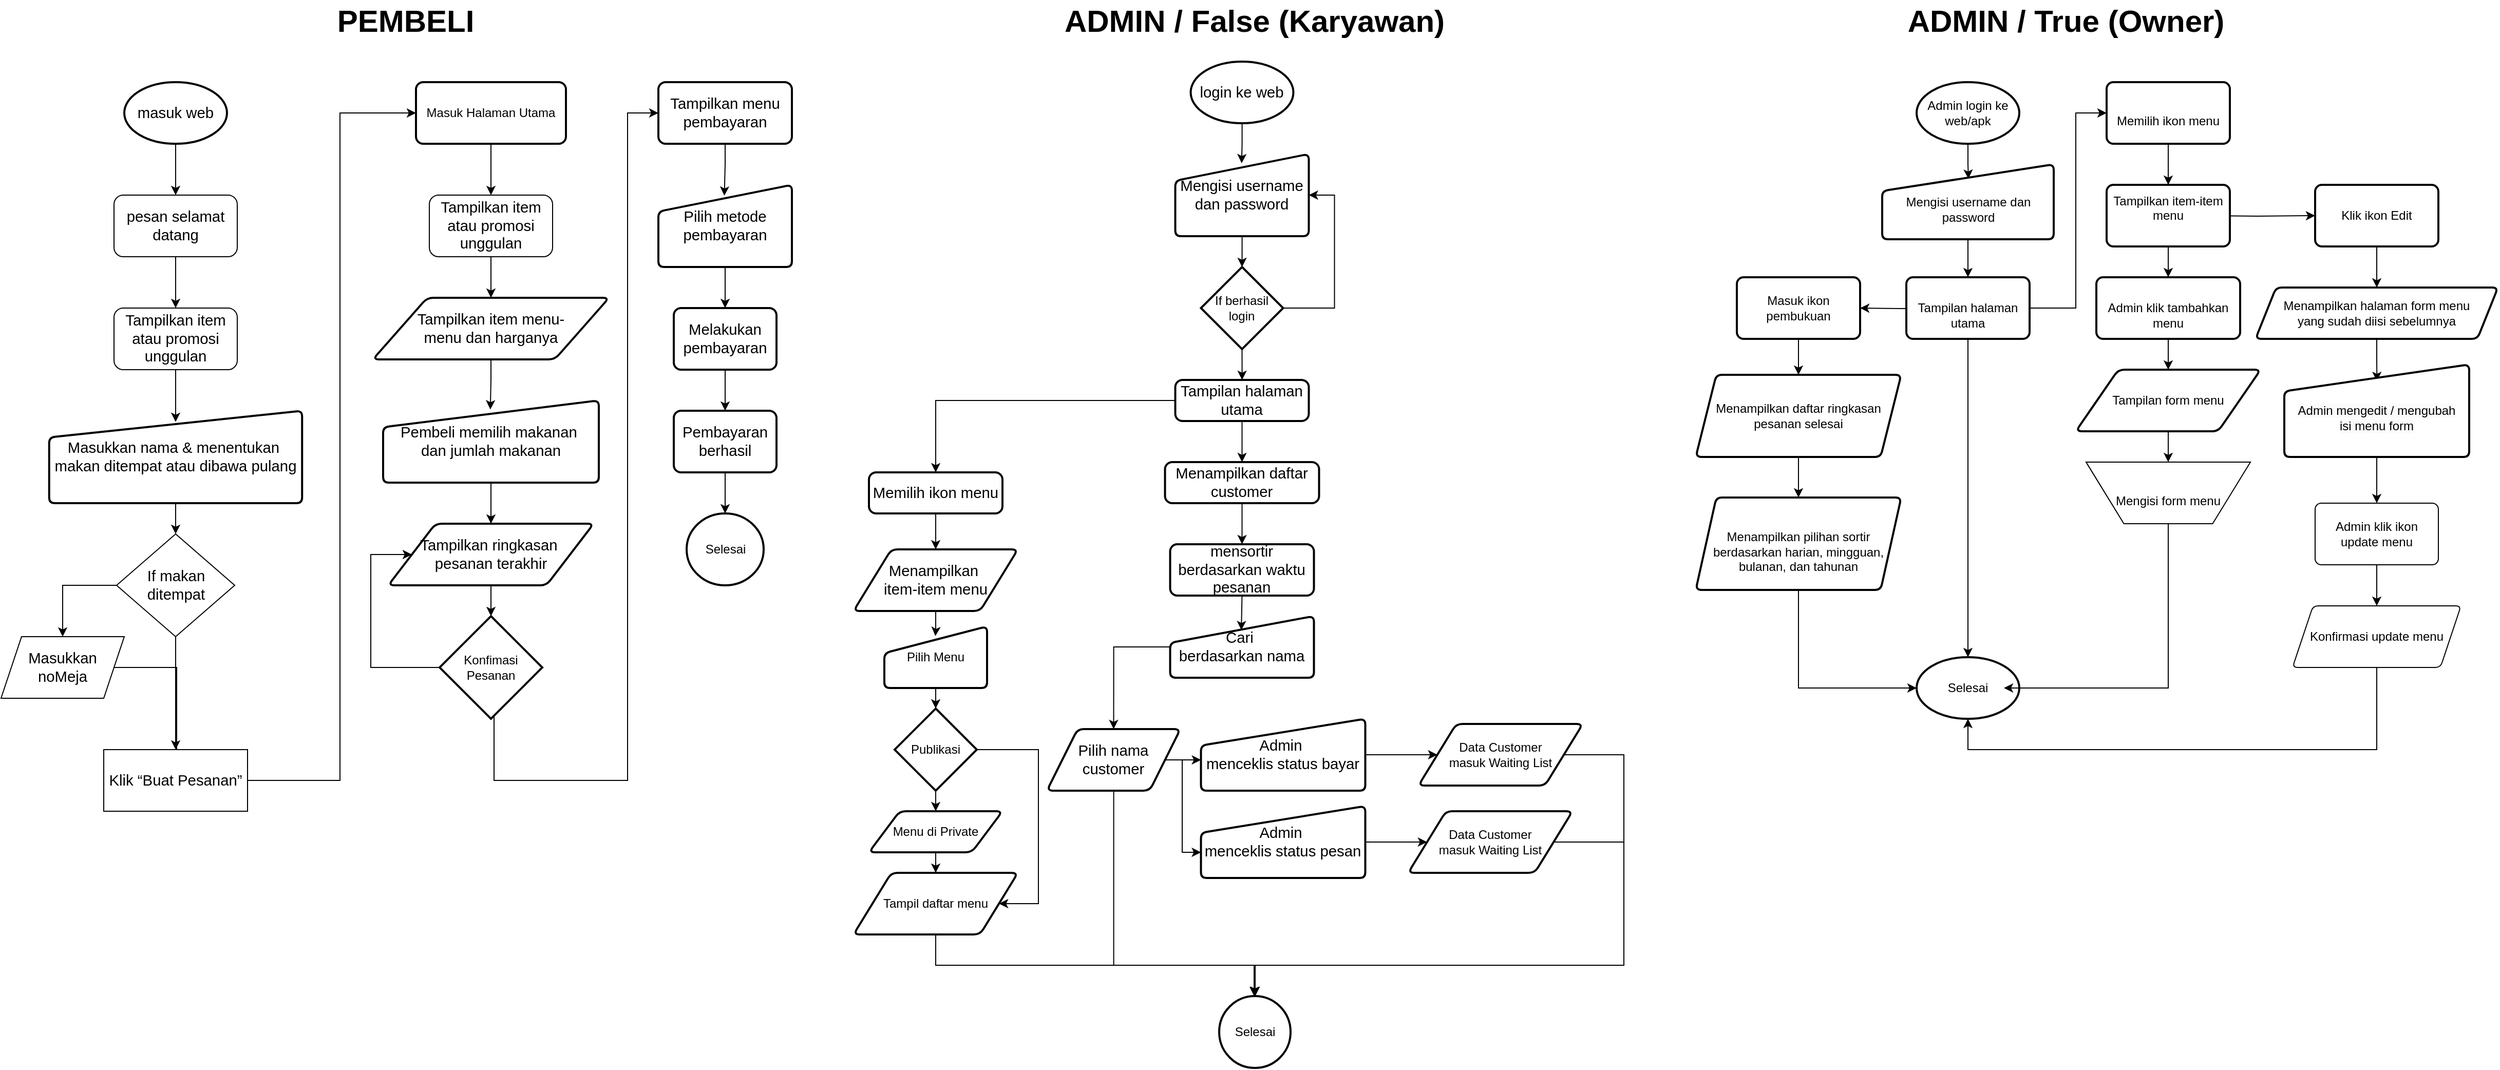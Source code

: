 <mxfile version="22.1.5" type="device">
  <diagram name="Halaman-1" id="DqpaAFHzgwDqMasoshuX">
    <mxGraphModel dx="2647" dy="1643" grid="1" gridSize="10" guides="1" tooltips="1" connect="1" arrows="1" fold="1" page="1" pageScale="1" pageWidth="827" pageHeight="1169" math="0" shadow="0">
      <root>
        <mxCell id="0" />
        <mxCell id="1" parent="0" />
        <mxCell id="L7xQ6cJun4SARCbxEslF-5" style="edgeStyle=orthogonalEdgeStyle;rounded=0;orthogonalLoop=1;jettySize=auto;html=1;" edge="1" parent="1" source="L7xQ6cJun4SARCbxEslF-1" target="L7xQ6cJun4SARCbxEslF-3">
          <mxGeometry relative="1" as="geometry" />
        </mxCell>
        <mxCell id="L7xQ6cJun4SARCbxEslF-1" value="&lt;span id=&quot;docs-internal-guid-fd0bde93-7fff-bd7e-c00b-248746a1156b&quot;&gt;&lt;span style=&quot;font-size: 11pt; font-family: Arial, sans-serif; background-color: transparent; font-variant-numeric: normal; font-variant-east-asian: normal; font-variant-alternates: normal; font-variant-position: normal; vertical-align: baseline; white-space-collapse: preserve;&quot;&gt;masuk web&lt;/span&gt;&lt;/span&gt;" style="strokeWidth=2;html=1;shape=mxgraph.flowchart.start_1;whiteSpace=wrap;" vertex="1" parent="1">
          <mxGeometry x="140" y="130" width="100" height="60" as="geometry" />
        </mxCell>
        <mxCell id="L7xQ6cJun4SARCbxEslF-2" value="&lt;b&gt;&lt;font style=&quot;font-size: 30px;&quot;&gt;PEMBELI&lt;/font&gt;&lt;/b&gt;" style="text;html=1;strokeColor=none;fillColor=none;align=center;verticalAlign=middle;whiteSpace=wrap;rounded=0;" vertex="1" parent="1">
          <mxGeometry x="344" y="50" width="140" height="40" as="geometry" />
        </mxCell>
        <mxCell id="L7xQ6cJun4SARCbxEslF-6" style="edgeStyle=orthogonalEdgeStyle;rounded=0;orthogonalLoop=1;jettySize=auto;html=1;" edge="1" parent="1" source="L7xQ6cJun4SARCbxEslF-3" target="L7xQ6cJun4SARCbxEslF-4">
          <mxGeometry relative="1" as="geometry" />
        </mxCell>
        <mxCell id="L7xQ6cJun4SARCbxEslF-3" value="&lt;span id=&quot;docs-internal-guid-2552f60d-7fff-feec-e74c-0be7a882724b&quot;&gt;&lt;span style=&quot;font-size: 11pt; font-family: Arial, sans-serif; background-color: transparent; font-variant-numeric: normal; font-variant-east-asian: normal; font-variant-alternates: normal; font-variant-position: normal; vertical-align: baseline; white-space-collapse: preserve;&quot;&gt;pesan selamat datang&lt;/span&gt;&lt;/span&gt;" style="rounded=1;whiteSpace=wrap;html=1;" vertex="1" parent="1">
          <mxGeometry x="130" y="240" width="120" height="60" as="geometry" />
        </mxCell>
        <mxCell id="L7xQ6cJun4SARCbxEslF-22" style="edgeStyle=orthogonalEdgeStyle;rounded=0;orthogonalLoop=1;jettySize=auto;html=1;entryX=0.5;entryY=0.121;entryDx=0;entryDy=0;entryPerimeter=0;" edge="1" parent="1" source="L7xQ6cJun4SARCbxEslF-4" target="L7xQ6cJun4SARCbxEslF-21">
          <mxGeometry relative="1" as="geometry" />
        </mxCell>
        <mxCell id="L7xQ6cJun4SARCbxEslF-4" value="&lt;span id=&quot;docs-internal-guid-e89d09fa-7fff-6f6c-1c83-9cd56b035bd3&quot;&gt;&lt;span style=&quot;font-size: 11pt; font-family: Arial, sans-serif; background-color: transparent; font-variant-numeric: normal; font-variant-east-asian: normal; font-variant-alternates: normal; font-variant-position: normal; vertical-align: baseline; white-space-collapse: preserve;&quot;&gt;Tampilkan item atau promosi unggulan&lt;/span&gt;&lt;/span&gt;" style="rounded=1;whiteSpace=wrap;html=1;" vertex="1" parent="1">
          <mxGeometry x="130" y="350" width="120" height="60" as="geometry" />
        </mxCell>
        <mxCell id="L7xQ6cJun4SARCbxEslF-14" style="edgeStyle=orthogonalEdgeStyle;rounded=0;orthogonalLoop=1;jettySize=auto;html=1;" edge="1" parent="1" source="L7xQ6cJun4SARCbxEslF-9" target="L7xQ6cJun4SARCbxEslF-12">
          <mxGeometry relative="1" as="geometry">
            <Array as="points">
              <mxPoint x="80" y="620" />
            </Array>
          </mxGeometry>
        </mxCell>
        <mxCell id="L7xQ6cJun4SARCbxEslF-18" style="edgeStyle=orthogonalEdgeStyle;rounded=0;orthogonalLoop=1;jettySize=auto;html=1;entryX=0.5;entryY=0;entryDx=0;entryDy=0;" edge="1" parent="1" source="L7xQ6cJun4SARCbxEslF-9" target="L7xQ6cJun4SARCbxEslF-15">
          <mxGeometry relative="1" as="geometry" />
        </mxCell>
        <mxCell id="L7xQ6cJun4SARCbxEslF-9" value="&lt;span id=&quot;docs-internal-guid-d318dbd3-7fff-9e5e-c7e8-95bd07626a2c&quot;&gt;&lt;span style=&quot;font-size: 11pt; font-family: Arial, sans-serif; background-color: transparent; font-variant-numeric: normal; font-variant-east-asian: normal; font-variant-alternates: normal; font-variant-position: normal; vertical-align: baseline; white-space-collapse: preserve;&quot;&gt;If makan ditempat&lt;/span&gt;&lt;/span&gt;" style="rhombus;whiteSpace=wrap;html=1;" vertex="1" parent="1">
          <mxGeometry x="132.5" y="570" width="115" height="100" as="geometry" />
        </mxCell>
        <mxCell id="L7xQ6cJun4SARCbxEslF-17" style="edgeStyle=orthogonalEdgeStyle;rounded=0;orthogonalLoop=1;jettySize=auto;html=1;" edge="1" parent="1" source="L7xQ6cJun4SARCbxEslF-12">
          <mxGeometry relative="1" as="geometry">
            <mxPoint x="190" y="790" as="targetPoint" />
            <Array as="points">
              <mxPoint x="191" y="700" />
              <mxPoint x="191" y="790" />
            </Array>
          </mxGeometry>
        </mxCell>
        <mxCell id="L7xQ6cJun4SARCbxEslF-12" value="&lt;span style=&quot;font-family: Arial, sans-serif; font-size: 14.667px; white-space-collapse: preserve;&quot;&gt;Masukkan noMeja&lt;/span&gt;" style="shape=parallelogram;perimeter=parallelogramPerimeter;whiteSpace=wrap;html=1;fixedSize=1;" vertex="1" parent="1">
          <mxGeometry x="20" y="670" width="120" height="60" as="geometry" />
        </mxCell>
        <mxCell id="L7xQ6cJun4SARCbxEslF-26" style="edgeStyle=orthogonalEdgeStyle;rounded=0;orthogonalLoop=1;jettySize=auto;html=1;entryX=0;entryY=0.5;entryDx=0;entryDy=0;" edge="1" parent="1" target="L7xQ6cJun4SARCbxEslF-25">
          <mxGeometry relative="1" as="geometry">
            <mxPoint x="230" y="810.0" as="sourcePoint" />
            <Array as="points">
              <mxPoint x="350" y="810" />
              <mxPoint x="350" y="160" />
            </Array>
          </mxGeometry>
        </mxCell>
        <mxCell id="L7xQ6cJun4SARCbxEslF-15" value="&lt;span id=&quot;docs-internal-guid-b3a86da7-7fff-6f84-ff0d-6254dc525a80&quot;&gt;&lt;span style=&quot;font-size: 11pt; font-family: Arial, sans-serif; background-color: transparent; font-variant-numeric: normal; font-variant-east-asian: normal; font-variant-alternates: normal; font-variant-position: normal; vertical-align: baseline; white-space-collapse: preserve;&quot;&gt;Klik “Buat Pesanan”&lt;/span&gt;&lt;/span&gt;" style="rounded=0;whiteSpace=wrap;html=1;" vertex="1" parent="1">
          <mxGeometry x="120" y="780" width="140" height="60" as="geometry" />
        </mxCell>
        <mxCell id="L7xQ6cJun4SARCbxEslF-23" style="edgeStyle=orthogonalEdgeStyle;rounded=0;orthogonalLoop=1;jettySize=auto;html=1;exitX=0.5;exitY=1;exitDx=0;exitDy=0;" edge="1" parent="1" source="L7xQ6cJun4SARCbxEslF-21" target="L7xQ6cJun4SARCbxEslF-9">
          <mxGeometry relative="1" as="geometry" />
        </mxCell>
        <mxCell id="L7xQ6cJun4SARCbxEslF-21" value="&lt;span style=&quot;border-color: var(--border-color);&quot; id=&quot;docs-internal-guid-b92371a4-7fff-b10c-172c-fe71f756e571&quot;&gt;&lt;span style=&quot;border-color: var(--border-color); font-size: 11pt; font-family: Arial, sans-serif; background-color: transparent; font-variant-numeric: normal; font-variant-east-asian: normal; font-variant-alternates: normal; font-variant-position: normal; vertical-align: baseline; white-space-collapse: preserve;&quot;&gt;Masukkan nama &amp;amp; &lt;/span&gt;&lt;/span&gt;&lt;span style=&quot;border-color: var(--border-color); white-space-collapse: preserve; font-family: Arial, sans-serif; font-size: 14.667px;&quot;&gt;menentukan &lt;br/&gt;makan ditempat atau dibawa pulang&lt;/span&gt;" style="html=1;strokeWidth=2;shape=manualInput;whiteSpace=wrap;rounded=1;size=26;arcSize=11;" vertex="1" parent="1">
          <mxGeometry x="66.87" y="450" width="246.25" height="90" as="geometry" />
        </mxCell>
        <mxCell id="L7xQ6cJun4SARCbxEslF-28" style="edgeStyle=orthogonalEdgeStyle;rounded=0;orthogonalLoop=1;jettySize=auto;html=1;entryX=0.5;entryY=0;entryDx=0;entryDy=0;" edge="1" parent="1" source="L7xQ6cJun4SARCbxEslF-25" target="L7xQ6cJun4SARCbxEslF-27">
          <mxGeometry relative="1" as="geometry" />
        </mxCell>
        <mxCell id="L7xQ6cJun4SARCbxEslF-25" value="Masuk Halaman Utama" style="rounded=1;whiteSpace=wrap;html=1;absoluteArcSize=1;arcSize=14;strokeWidth=2;" vertex="1" parent="1">
          <mxGeometry x="424" y="130" width="146" height="60" as="geometry" />
        </mxCell>
        <mxCell id="L7xQ6cJun4SARCbxEslF-30" style="edgeStyle=orthogonalEdgeStyle;rounded=0;orthogonalLoop=1;jettySize=auto;html=1;" edge="1" parent="1" source="L7xQ6cJun4SARCbxEslF-27" target="L7xQ6cJun4SARCbxEslF-29">
          <mxGeometry relative="1" as="geometry" />
        </mxCell>
        <mxCell id="L7xQ6cJun4SARCbxEslF-27" value="&lt;span id=&quot;docs-internal-guid-e89d09fa-7fff-6f6c-1c83-9cd56b035bd3&quot;&gt;&lt;span style=&quot;font-size: 11pt; font-family: Arial, sans-serif; background-color: transparent; font-variant-numeric: normal; font-variant-east-asian: normal; font-variant-alternates: normal; font-variant-position: normal; vertical-align: baseline; white-space-collapse: preserve;&quot;&gt;Tampilkan item atau promosi unggulan&lt;/span&gt;&lt;/span&gt;" style="rounded=1;whiteSpace=wrap;html=1;" vertex="1" parent="1">
          <mxGeometry x="437" y="240" width="120" height="60" as="geometry" />
        </mxCell>
        <mxCell id="L7xQ6cJun4SARCbxEslF-32" style="edgeStyle=orthogonalEdgeStyle;rounded=0;orthogonalLoop=1;jettySize=auto;html=1;entryX=0.497;entryY=0.109;entryDx=0;entryDy=0;entryPerimeter=0;" edge="1" parent="1" source="L7xQ6cJun4SARCbxEslF-29" target="L7xQ6cJun4SARCbxEslF-31">
          <mxGeometry relative="1" as="geometry" />
        </mxCell>
        <mxCell id="L7xQ6cJun4SARCbxEslF-29" value="&lt;span id=&quot;docs-internal-guid-f8882639-7fff-b376-6508-1540f506315f&quot;&gt;&lt;span style=&quot;font-size: 11pt; font-family: Arial, sans-serif; background-color: transparent; font-variant-numeric: normal; font-variant-east-asian: normal; font-variant-alternates: normal; font-variant-position: normal; vertical-align: baseline; white-space-collapse: preserve;&quot;&gt;Tampilkan item menu-&lt;br/&gt;menu dan harganya&lt;/span&gt;&lt;/span&gt;" style="shape=parallelogram;html=1;strokeWidth=2;perimeter=parallelogramPerimeter;whiteSpace=wrap;rounded=1;arcSize=12;size=0.23;" vertex="1" parent="1">
          <mxGeometry x="382" y="340" width="230" height="60" as="geometry" />
        </mxCell>
        <mxCell id="L7xQ6cJun4SARCbxEslF-34" style="edgeStyle=orthogonalEdgeStyle;rounded=0;orthogonalLoop=1;jettySize=auto;html=1;entryX=0.5;entryY=0;entryDx=0;entryDy=0;" edge="1" parent="1" source="L7xQ6cJun4SARCbxEslF-31" target="L7xQ6cJun4SARCbxEslF-33">
          <mxGeometry relative="1" as="geometry" />
        </mxCell>
        <mxCell id="L7xQ6cJun4SARCbxEslF-31" value="&lt;span id=&quot;docs-internal-guid-f0474fdc-7fff-02ca-a5f1-ac2e6e587ab1&quot;&gt;&lt;span style=&quot;font-size: 11pt; font-family: Arial, sans-serif; background-color: transparent; font-variant-numeric: normal; font-variant-east-asian: normal; font-variant-alternates: normal; font-variant-position: normal; vertical-align: baseline; white-space-collapse: preserve;&quot;&gt;Pembeli memilih makanan &lt;br/&gt;dan jumlah makanan&lt;/span&gt;&lt;/span&gt;" style="html=1;strokeWidth=2;shape=manualInput;whiteSpace=wrap;rounded=1;size=26;arcSize=11;" vertex="1" parent="1">
          <mxGeometry x="392" y="440" width="210" height="80" as="geometry" />
        </mxCell>
        <mxCell id="L7xQ6cJun4SARCbxEslF-33" value="&lt;span id=&quot;docs-internal-guid-8a1de93e-7fff-22fb-9cc7-be79c5dbcf62&quot;&gt;&lt;span style=&quot;font-size: 11pt; font-family: Arial, sans-serif; background-color: transparent; font-variant-numeric: normal; font-variant-east-asian: normal; font-variant-alternates: normal; font-variant-position: normal; vertical-align: baseline; white-space-collapse: preserve;&quot;&gt;Tampilkan ringkasan &lt;br/&gt;pesanan terakhir&lt;/span&gt;&lt;/span&gt;" style="shape=parallelogram;html=1;strokeWidth=2;perimeter=parallelogramPerimeter;whiteSpace=wrap;rounded=1;arcSize=12;size=0.23;" vertex="1" parent="1">
          <mxGeometry x="397" y="560" width="200" height="60" as="geometry" />
        </mxCell>
        <mxCell id="L7xQ6cJun4SARCbxEslF-36" style="edgeStyle=orthogonalEdgeStyle;rounded=0;orthogonalLoop=1;jettySize=auto;html=1;exitX=0;exitY=0.5;exitDx=0;exitDy=0;exitPerimeter=0;" edge="1" parent="1" target="L7xQ6cJun4SARCbxEslF-33">
          <mxGeometry relative="1" as="geometry">
            <mxPoint x="447.0" y="700" as="sourcePoint" />
            <Array as="points">
              <mxPoint x="380" y="700" />
              <mxPoint x="380" y="590" />
            </Array>
          </mxGeometry>
        </mxCell>
        <mxCell id="L7xQ6cJun4SARCbxEslF-39" style="edgeStyle=orthogonalEdgeStyle;rounded=0;orthogonalLoop=1;jettySize=auto;html=1;entryX=0;entryY=0.5;entryDx=0;entryDy=0;" edge="1" parent="1" target="L7xQ6cJun4SARCbxEslF-38">
          <mxGeometry relative="1" as="geometry">
            <mxPoint x="530.0" y="700" as="sourcePoint" />
            <mxPoint x="643.0" y="160" as="targetPoint" />
            <Array as="points">
              <mxPoint x="500" y="700" />
              <mxPoint x="500" y="810" />
              <mxPoint x="630" y="810" />
              <mxPoint x="630" y="160" />
            </Array>
          </mxGeometry>
        </mxCell>
        <mxCell id="L7xQ6cJun4SARCbxEslF-35" value="Konfimasi Pesanan" style="strokeWidth=2;html=1;shape=mxgraph.flowchart.decision;whiteSpace=wrap;" vertex="1" parent="1">
          <mxGeometry x="447" y="650" width="100" height="100" as="geometry" />
        </mxCell>
        <mxCell id="L7xQ6cJun4SARCbxEslF-37" style="edgeStyle=orthogonalEdgeStyle;rounded=0;orthogonalLoop=1;jettySize=auto;html=1;entryX=0.5;entryY=0;entryDx=0;entryDy=0;entryPerimeter=0;" edge="1" parent="1" source="L7xQ6cJun4SARCbxEslF-33">
          <mxGeometry relative="1" as="geometry">
            <mxPoint x="497.0" y="650" as="targetPoint" />
          </mxGeometry>
        </mxCell>
        <mxCell id="L7xQ6cJun4SARCbxEslF-44" style="edgeStyle=orthogonalEdgeStyle;rounded=0;orthogonalLoop=1;jettySize=auto;html=1;entryX=0.494;entryY=0.132;entryDx=0;entryDy=0;entryPerimeter=0;" edge="1" parent="1" source="L7xQ6cJun4SARCbxEslF-38" target="L7xQ6cJun4SARCbxEslF-40">
          <mxGeometry relative="1" as="geometry" />
        </mxCell>
        <mxCell id="L7xQ6cJun4SARCbxEslF-38" value="&lt;span id=&quot;docs-internal-guid-5dbc87fd-7fff-cf52-2222-6c7166fe94c3&quot;&gt;&lt;span style=&quot;font-size: 11pt; font-family: Arial, sans-serif; background-color: transparent; font-variant-numeric: normal; font-variant-east-asian: normal; font-variant-alternates: normal; font-variant-position: normal; vertical-align: baseline; white-space-collapse: preserve;&quot;&gt;Tampilkan menu pembayaran&lt;/span&gt;&lt;/span&gt;" style="rounded=1;whiteSpace=wrap;html=1;absoluteArcSize=1;arcSize=14;strokeWidth=2;" vertex="1" parent="1">
          <mxGeometry x="660" y="130" width="130" height="60" as="geometry" />
        </mxCell>
        <mxCell id="L7xQ6cJun4SARCbxEslF-46" style="edgeStyle=orthogonalEdgeStyle;rounded=0;orthogonalLoop=1;jettySize=auto;html=1;entryX=0.5;entryY=0;entryDx=0;entryDy=0;" edge="1" parent="1" source="L7xQ6cJun4SARCbxEslF-40" target="L7xQ6cJun4SARCbxEslF-45">
          <mxGeometry relative="1" as="geometry" />
        </mxCell>
        <mxCell id="L7xQ6cJun4SARCbxEslF-40" value="&lt;span id=&quot;docs-internal-guid-5e8dfc69-7fff-3313-7f3a-4247c7362e14&quot;&gt;&lt;span style=&quot;font-size: 11pt; font-family: Arial, sans-serif; background-color: transparent; font-variant-numeric: normal; font-variant-east-asian: normal; font-variant-alternates: normal; font-variant-position: normal; vertical-align: baseline; white-space-collapse: preserve;&quot;&gt;Pilih metode pembayaran&lt;/span&gt;&lt;/span&gt;" style="html=1;strokeWidth=2;shape=manualInput;whiteSpace=wrap;rounded=1;size=26;arcSize=11;" vertex="1" parent="1">
          <mxGeometry x="660" y="230" width="130" height="80" as="geometry" />
        </mxCell>
        <mxCell id="L7xQ6cJun4SARCbxEslF-48" style="edgeStyle=orthogonalEdgeStyle;rounded=0;orthogonalLoop=1;jettySize=auto;html=1;entryX=0.5;entryY=0;entryDx=0;entryDy=0;" edge="1" parent="1" source="L7xQ6cJun4SARCbxEslF-45" target="L7xQ6cJun4SARCbxEslF-47">
          <mxGeometry relative="1" as="geometry" />
        </mxCell>
        <mxCell id="L7xQ6cJun4SARCbxEslF-45" value="&lt;span id=&quot;docs-internal-guid-c5600ee0-7fff-ed0c-9ded-1241dd7b07e4&quot;&gt;&lt;span style=&quot;font-size: 11pt; font-family: Arial, sans-serif; background-color: transparent; font-variant-numeric: normal; font-variant-east-asian: normal; font-variant-alternates: normal; font-variant-position: normal; vertical-align: baseline; white-space-collapse: preserve;&quot;&gt;Melakukan pembayaran&lt;/span&gt;&lt;/span&gt;" style="rounded=1;whiteSpace=wrap;html=1;absoluteArcSize=1;arcSize=14;strokeWidth=2;" vertex="1" parent="1">
          <mxGeometry x="675" y="350" width="100" height="60" as="geometry" />
        </mxCell>
        <mxCell id="L7xQ6cJun4SARCbxEslF-47" value="&lt;span id=&quot;docs-internal-guid-1eca611c-7fff-6d4d-430a-99cd8a6fa70b&quot;&gt;&lt;span style=&quot;font-size: 11pt; font-family: Arial, sans-serif; background-color: transparent; font-variant-numeric: normal; font-variant-east-asian: normal; font-variant-alternates: normal; font-variant-position: normal; vertical-align: baseline; white-space-collapse: preserve;&quot;&gt;Pembayaran berhasil&lt;/span&gt;&lt;/span&gt;" style="rounded=1;whiteSpace=wrap;html=1;absoluteArcSize=1;arcSize=14;strokeWidth=2;" vertex="1" parent="1">
          <mxGeometry x="675" y="450" width="100" height="60" as="geometry" />
        </mxCell>
        <mxCell id="L7xQ6cJun4SARCbxEslF-49" value="Selesai" style="strokeWidth=2;html=1;shape=mxgraph.flowchart.start_2;whiteSpace=wrap;" vertex="1" parent="1">
          <mxGeometry x="687.5" y="550" width="75" height="70" as="geometry" />
        </mxCell>
        <mxCell id="L7xQ6cJun4SARCbxEslF-50" style="edgeStyle=orthogonalEdgeStyle;rounded=0;orthogonalLoop=1;jettySize=auto;html=1;entryX=0.5;entryY=0;entryDx=0;entryDy=0;entryPerimeter=0;" edge="1" parent="1" source="L7xQ6cJun4SARCbxEslF-47" target="L7xQ6cJun4SARCbxEslF-49">
          <mxGeometry relative="1" as="geometry" />
        </mxCell>
        <mxCell id="L7xQ6cJun4SARCbxEslF-51" value="&lt;span id=&quot;docs-internal-guid-f5fb7e0e-7fff-c234-bfba-7c07ae8280fd&quot;&gt;&lt;span style=&quot;font-family: Arial, sans-serif; background-color: transparent; font-weight: 700; font-variant-numeric: normal; font-variant-east-asian: normal; font-variant-alternates: normal; font-variant-position: normal; vertical-align: baseline; white-space-collapse: preserve;&quot;&gt;&lt;font style=&quot;font-size: 30px;&quot;&gt;ADMIN / False (Karyawan)&lt;/font&gt;&lt;/span&gt;&lt;/span&gt;" style="text;html=1;strokeColor=none;fillColor=none;align=center;verticalAlign=middle;whiteSpace=wrap;rounded=0;" vertex="1" parent="1">
          <mxGeometry x="1051" y="50" width="379" height="40" as="geometry" />
        </mxCell>
        <mxCell id="L7xQ6cJun4SARCbxEslF-55" style="edgeStyle=orthogonalEdgeStyle;rounded=0;orthogonalLoop=1;jettySize=auto;html=1;entryX=0.497;entryY=0.112;entryDx=0;entryDy=0;entryPerimeter=0;" edge="1" parent="1" source="L7xQ6cJun4SARCbxEslF-52" target="L7xQ6cJun4SARCbxEslF-53">
          <mxGeometry relative="1" as="geometry" />
        </mxCell>
        <mxCell id="L7xQ6cJun4SARCbxEslF-52" value="&lt;span id=&quot;docs-internal-guid-2d7bb631-7fff-a223-0e39-cc595ae50e64&quot;&gt;&lt;span style=&quot;font-size: 11pt; font-family: Arial, sans-serif; background-color: transparent; font-variant-numeric: normal; font-variant-east-asian: normal; font-variant-alternates: normal; font-variant-position: normal; vertical-align: baseline; white-space-collapse: preserve;&quot;&gt;login ke web&lt;/span&gt;&lt;/span&gt;" style="strokeWidth=2;html=1;shape=mxgraph.flowchart.start_1;whiteSpace=wrap;" vertex="1" parent="1">
          <mxGeometry x="1178.25" y="110" width="100" height="60" as="geometry" />
        </mxCell>
        <mxCell id="L7xQ6cJun4SARCbxEslF-53" value="&lt;span id=&quot;docs-internal-guid-01315452-7fff-ecfb-a529-93ce4e84334f&quot;&gt;&lt;span style=&quot;font-size: 11pt; font-family: Arial, sans-serif; background-color: transparent; font-variant-numeric: normal; font-variant-east-asian: normal; font-variant-alternates: normal; font-variant-position: normal; vertical-align: baseline; white-space-collapse: preserve;&quot;&gt;Mengisi username dan password&lt;/span&gt;&lt;/span&gt;" style="html=1;strokeWidth=2;shape=manualInput;whiteSpace=wrap;rounded=1;size=26;arcSize=11;" vertex="1" parent="1">
          <mxGeometry x="1163.25" y="200" width="130" height="80" as="geometry" />
        </mxCell>
        <mxCell id="L7xQ6cJun4SARCbxEslF-58" style="edgeStyle=orthogonalEdgeStyle;rounded=0;orthogonalLoop=1;jettySize=auto;html=1;exitX=1;exitY=0.5;exitDx=0;exitDy=0;exitPerimeter=0;entryX=1;entryY=0.5;entryDx=0;entryDy=0;" edge="1" parent="1" source="L7xQ6cJun4SARCbxEslF-56" target="L7xQ6cJun4SARCbxEslF-53">
          <mxGeometry relative="1" as="geometry">
            <Array as="points">
              <mxPoint x="1318.25" y="350" />
              <mxPoint x="1318.25" y="240" />
            </Array>
          </mxGeometry>
        </mxCell>
        <mxCell id="L7xQ6cJun4SARCbxEslF-60" style="edgeStyle=orthogonalEdgeStyle;rounded=0;orthogonalLoop=1;jettySize=auto;html=1;entryX=0.5;entryY=0;entryDx=0;entryDy=0;exitX=0.5;exitY=1;exitDx=0;exitDy=0;exitPerimeter=0;" edge="1" parent="1" source="L7xQ6cJun4SARCbxEslF-56" target="L7xQ6cJun4SARCbxEslF-59">
          <mxGeometry relative="1" as="geometry">
            <Array as="points">
              <mxPoint x="1228" y="420" />
            </Array>
          </mxGeometry>
        </mxCell>
        <mxCell id="L7xQ6cJun4SARCbxEslF-56" value="If berhasil login" style="strokeWidth=2;html=1;shape=mxgraph.flowchart.decision;whiteSpace=wrap;" vertex="1" parent="1">
          <mxGeometry x="1188.25" y="310" width="80" height="80" as="geometry" />
        </mxCell>
        <mxCell id="L7xQ6cJun4SARCbxEslF-57" style="edgeStyle=orthogonalEdgeStyle;rounded=0;orthogonalLoop=1;jettySize=auto;html=1;entryX=0.5;entryY=0;entryDx=0;entryDy=0;entryPerimeter=0;" edge="1" parent="1" source="L7xQ6cJun4SARCbxEslF-53" target="L7xQ6cJun4SARCbxEslF-56">
          <mxGeometry relative="1" as="geometry" />
        </mxCell>
        <mxCell id="L7xQ6cJun4SARCbxEslF-62" style="edgeStyle=orthogonalEdgeStyle;rounded=0;orthogonalLoop=1;jettySize=auto;html=1;" edge="1" parent="1" source="L7xQ6cJun4SARCbxEslF-59" target="L7xQ6cJun4SARCbxEslF-61">
          <mxGeometry relative="1" as="geometry" />
        </mxCell>
        <mxCell id="L7xQ6cJun4SARCbxEslF-111" style="edgeStyle=orthogonalEdgeStyle;rounded=0;orthogonalLoop=1;jettySize=auto;html=1;entryX=0.5;entryY=0;entryDx=0;entryDy=0;" edge="1" parent="1" source="L7xQ6cJun4SARCbxEslF-59" target="L7xQ6cJun4SARCbxEslF-82">
          <mxGeometry relative="1" as="geometry" />
        </mxCell>
        <mxCell id="L7xQ6cJun4SARCbxEslF-59" value="&lt;span id=&quot;docs-internal-guid-68e7bf51-7fff-b6d4-9292-94a20189621b&quot;&gt;&lt;span style=&quot;font-size: 11pt; font-family: Arial, sans-serif; background-color: transparent; font-variant-numeric: normal; font-variant-east-asian: normal; font-variant-alternates: normal; font-variant-position: normal; vertical-align: baseline; white-space-collapse: preserve;&quot;&gt;Tampilan halaman utama&lt;/span&gt;&lt;/span&gt;" style="rounded=1;whiteSpace=wrap;html=1;absoluteArcSize=1;arcSize=14;strokeWidth=2;" vertex="1" parent="1">
          <mxGeometry x="1163.25" y="420" width="130" height="40" as="geometry" />
        </mxCell>
        <mxCell id="L7xQ6cJun4SARCbxEslF-64" style="edgeStyle=orthogonalEdgeStyle;rounded=0;orthogonalLoop=1;jettySize=auto;html=1;entryX=0.5;entryY=0;entryDx=0;entryDy=0;" edge="1" parent="1" source="L7xQ6cJun4SARCbxEslF-61" target="L7xQ6cJun4SARCbxEslF-63">
          <mxGeometry relative="1" as="geometry" />
        </mxCell>
        <mxCell id="L7xQ6cJun4SARCbxEslF-61" value="&lt;span id=&quot;docs-internal-guid-55f7076e-7fff-222f-57bd-265248983d5c&quot;&gt;&lt;span style=&quot;font-size: 11pt; font-family: Arial, sans-serif; background-color: transparent; font-variant-numeric: normal; font-variant-east-asian: normal; font-variant-alternates: normal; font-variant-position: normal; vertical-align: baseline; white-space-collapse: preserve;&quot;&gt;Memilih ikon menu&lt;/span&gt;&lt;/span&gt;" style="rounded=1;whiteSpace=wrap;html=1;absoluteArcSize=1;arcSize=14;strokeWidth=2;" vertex="1" parent="1">
          <mxGeometry x="865" y="510" width="130" height="40" as="geometry" />
        </mxCell>
        <mxCell id="L7xQ6cJun4SARCbxEslF-63" value="&lt;span id=&quot;docs-internal-guid-f3b36a59-7fff-6cd2-c8ee-a0f223f3d943&quot;&gt;&lt;span style=&quot;font-size: 11pt; font-family: Arial, sans-serif; background-color: transparent; font-variant-numeric: normal; font-variant-east-asian: normal; font-variant-alternates: normal; font-variant-position: normal; vertical-align: baseline; white-space-collapse: preserve;&quot;&gt;Menampilkan &lt;br/&gt;item-item menu&lt;/span&gt;&lt;/span&gt;" style="shape=parallelogram;html=1;strokeWidth=2;perimeter=parallelogramPerimeter;whiteSpace=wrap;rounded=1;arcSize=12;size=0.23;" vertex="1" parent="1">
          <mxGeometry x="850" y="585" width="160" height="60" as="geometry" />
        </mxCell>
        <mxCell id="L7xQ6cJun4SARCbxEslF-69" style="edgeStyle=orthogonalEdgeStyle;rounded=0;orthogonalLoop=1;jettySize=auto;html=1;" edge="1" parent="1" source="L7xQ6cJun4SARCbxEslF-65" target="L7xQ6cJun4SARCbxEslF-67">
          <mxGeometry relative="1" as="geometry" />
        </mxCell>
        <mxCell id="L7xQ6cJun4SARCbxEslF-81" style="edgeStyle=orthogonalEdgeStyle;rounded=0;orthogonalLoop=1;jettySize=auto;html=1;entryX=1;entryY=0.5;entryDx=0;entryDy=0;" edge="1" parent="1" source="L7xQ6cJun4SARCbxEslF-65" target="L7xQ6cJun4SARCbxEslF-70">
          <mxGeometry relative="1" as="geometry">
            <Array as="points">
              <mxPoint x="1030" y="780" />
              <mxPoint x="1030" y="930" />
            </Array>
          </mxGeometry>
        </mxCell>
        <mxCell id="L7xQ6cJun4SARCbxEslF-65" value="Publikasi" style="strokeWidth=2;html=1;shape=mxgraph.flowchart.decision;whiteSpace=wrap;" vertex="1" parent="1">
          <mxGeometry x="890" y="740" width="80" height="80" as="geometry" />
        </mxCell>
        <mxCell id="L7xQ6cJun4SARCbxEslF-79" style="edgeStyle=orthogonalEdgeStyle;rounded=0;orthogonalLoop=1;jettySize=auto;html=1;entryX=0.5;entryY=0;entryDx=0;entryDy=0;" edge="1" parent="1" source="L7xQ6cJun4SARCbxEslF-67" target="L7xQ6cJun4SARCbxEslF-70">
          <mxGeometry relative="1" as="geometry" />
        </mxCell>
        <mxCell id="L7xQ6cJun4SARCbxEslF-67" value="Menu di Private" style="shape=parallelogram;html=1;strokeWidth=2;perimeter=parallelogramPerimeter;whiteSpace=wrap;rounded=1;arcSize=12;size=0.23;" vertex="1" parent="1">
          <mxGeometry x="865" y="840" width="130" height="40" as="geometry" />
        </mxCell>
        <mxCell id="L7xQ6cJun4SARCbxEslF-78" style="edgeStyle=orthogonalEdgeStyle;rounded=0;orthogonalLoop=1;jettySize=auto;html=1;" edge="1" parent="1" source="L7xQ6cJun4SARCbxEslF-70" target="L7xQ6cJun4SARCbxEslF-77">
          <mxGeometry relative="1" as="geometry">
            <Array as="points">
              <mxPoint x="930" y="990" />
              <mxPoint x="1241" y="990" />
            </Array>
          </mxGeometry>
        </mxCell>
        <mxCell id="L7xQ6cJun4SARCbxEslF-70" value="Tampil daftar menu" style="shape=parallelogram;html=1;strokeWidth=2;perimeter=parallelogramPerimeter;whiteSpace=wrap;rounded=1;arcSize=12;size=0.23;" vertex="1" parent="1">
          <mxGeometry x="850" y="900" width="160" height="60" as="geometry" />
        </mxCell>
        <mxCell id="L7xQ6cJun4SARCbxEslF-75" style="edgeStyle=orthogonalEdgeStyle;rounded=0;orthogonalLoop=1;jettySize=auto;html=1;" edge="1" parent="1" source="L7xQ6cJun4SARCbxEslF-73" target="L7xQ6cJun4SARCbxEslF-65">
          <mxGeometry relative="1" as="geometry" />
        </mxCell>
        <mxCell id="L7xQ6cJun4SARCbxEslF-73" value="Pilih Menu" style="html=1;strokeWidth=2;shape=manualInput;whiteSpace=wrap;rounded=1;size=26;arcSize=11;" vertex="1" parent="1">
          <mxGeometry x="880" y="660" width="100" height="60" as="geometry" />
        </mxCell>
        <mxCell id="L7xQ6cJun4SARCbxEslF-76" style="edgeStyle=orthogonalEdgeStyle;rounded=0;orthogonalLoop=1;jettySize=auto;html=1;entryX=0.497;entryY=0.157;entryDx=0;entryDy=0;entryPerimeter=0;" edge="1" parent="1" source="L7xQ6cJun4SARCbxEslF-63" target="L7xQ6cJun4SARCbxEslF-73">
          <mxGeometry relative="1" as="geometry" />
        </mxCell>
        <mxCell id="L7xQ6cJun4SARCbxEslF-77" value="Selesai" style="strokeWidth=2;html=1;shape=mxgraph.flowchart.start_2;whiteSpace=wrap;" vertex="1" parent="1">
          <mxGeometry x="1206" y="1020" width="69.5" height="70" as="geometry" />
        </mxCell>
        <mxCell id="L7xQ6cJun4SARCbxEslF-87" style="edgeStyle=orthogonalEdgeStyle;rounded=0;orthogonalLoop=1;jettySize=auto;html=1;entryX=0.5;entryY=0;entryDx=0;entryDy=0;" edge="1" parent="1" source="L7xQ6cJun4SARCbxEslF-82" target="L7xQ6cJun4SARCbxEslF-83">
          <mxGeometry relative="1" as="geometry" />
        </mxCell>
        <mxCell id="L7xQ6cJun4SARCbxEslF-82" value="&lt;span id=&quot;docs-internal-guid-979af450-7fff-b90f-9996-9b0619f820ae&quot;&gt;&lt;span style=&quot;font-size: 11pt; font-family: Arial, sans-serif; background-color: transparent; font-variant-numeric: normal; font-variant-east-asian: normal; font-variant-alternates: normal; font-variant-position: normal; vertical-align: baseline; white-space-collapse: preserve;&quot;&gt;Menampilkan daftar customer&lt;/span&gt;&lt;/span&gt;" style="rounded=1;whiteSpace=wrap;html=1;absoluteArcSize=1;arcSize=14;strokeWidth=2;" vertex="1" parent="1">
          <mxGeometry x="1153.25" y="500" width="150" height="40" as="geometry" />
        </mxCell>
        <mxCell id="L7xQ6cJun4SARCbxEslF-83" value="&lt;span id=&quot;docs-internal-guid-da751b2f-7fff-c4a6-5bb2-af352c554b89&quot;&gt;&lt;span style=&quot;font-size: 11pt; font-family: Arial, sans-serif; background-color: transparent; font-variant-numeric: normal; font-variant-east-asian: normal; font-variant-alternates: normal; font-variant-position: normal; vertical-align: baseline; white-space-collapse: preserve;&quot;&gt;mensortir berdasarkan waktu pesanan&lt;/span&gt;&lt;/span&gt;" style="rounded=1;whiteSpace=wrap;html=1;absoluteArcSize=1;arcSize=14;strokeWidth=2;" vertex="1" parent="1">
          <mxGeometry x="1158.25" y="580" width="140" height="50" as="geometry" />
        </mxCell>
        <mxCell id="L7xQ6cJun4SARCbxEslF-110" style="edgeStyle=orthogonalEdgeStyle;rounded=0;orthogonalLoop=1;jettySize=auto;html=1;entryX=0.5;entryY=0;entryDx=0;entryDy=0;" edge="1" parent="1" source="L7xQ6cJun4SARCbxEslF-85" target="L7xQ6cJun4SARCbxEslF-89">
          <mxGeometry relative="1" as="geometry">
            <Array as="points">
              <mxPoint x="1103" y="680" />
            </Array>
          </mxGeometry>
        </mxCell>
        <mxCell id="L7xQ6cJun4SARCbxEslF-85" value="&lt;span id=&quot;docs-internal-guid-22b08eab-7fff-3f7f-8ea7-3451491a9459&quot;&gt;&lt;span style=&quot;font-size: 11pt; font-family: Arial, sans-serif; background-color: transparent; font-variant-numeric: normal; font-variant-east-asian: normal; font-variant-alternates: normal; font-variant-position: normal; vertical-align: baseline; white-space-collapse: preserve;&quot;&gt;Cari &lt;br/&gt;berdasarkan nama&lt;/span&gt;&lt;/span&gt;" style="html=1;strokeWidth=2;shape=manualInput;whiteSpace=wrap;rounded=1;size=26;arcSize=11;" vertex="1" parent="1">
          <mxGeometry x="1158.25" y="650" width="140" height="60" as="geometry" />
        </mxCell>
        <mxCell id="L7xQ6cJun4SARCbxEslF-88" style="edgeStyle=orthogonalEdgeStyle;rounded=0;orthogonalLoop=1;jettySize=auto;html=1;exitX=0.5;exitY=1;exitDx=0;exitDy=0;entryX=0.495;entryY=0.228;entryDx=0;entryDy=0;entryPerimeter=0;" edge="1" parent="1" source="L7xQ6cJun4SARCbxEslF-83" target="L7xQ6cJun4SARCbxEslF-85">
          <mxGeometry relative="1" as="geometry" />
        </mxCell>
        <mxCell id="L7xQ6cJun4SARCbxEslF-103" style="edgeStyle=orthogonalEdgeStyle;rounded=0;orthogonalLoop=1;jettySize=auto;html=1;" edge="1" parent="1" source="L7xQ6cJun4SARCbxEslF-89" target="L7xQ6cJun4SARCbxEslF-97">
          <mxGeometry relative="1" as="geometry">
            <Array as="points">
              <mxPoint x="1170" y="790" />
              <mxPoint x="1170" y="880" />
            </Array>
          </mxGeometry>
        </mxCell>
        <mxCell id="L7xQ6cJun4SARCbxEslF-89" value="&lt;span id=&quot;docs-internal-guid-77a69765-7fff-0695-c9ac-84ef22bbf188&quot;&gt;&lt;span style=&quot;font-size: 11pt; font-family: Arial, sans-serif; background-color: transparent; font-variant-numeric: normal; font-variant-east-asian: normal; font-variant-alternates: normal; font-variant-position: normal; vertical-align: baseline; white-space-collapse: preserve;&quot;&gt;Pilih nama customer&lt;/span&gt;&lt;/span&gt;" style="shape=parallelogram;html=1;strokeWidth=2;perimeter=parallelogramPerimeter;whiteSpace=wrap;rounded=1;arcSize=12;size=0.23;" vertex="1" parent="1">
          <mxGeometry x="1038.25" y="760" width="130" height="60" as="geometry" />
        </mxCell>
        <mxCell id="L7xQ6cJun4SARCbxEslF-91" style="edgeStyle=orthogonalEdgeStyle;rounded=0;orthogonalLoop=1;jettySize=auto;html=1;" edge="1" parent="1" source="L7xQ6cJun4SARCbxEslF-89" target="L7xQ6cJun4SARCbxEslF-77">
          <mxGeometry relative="1" as="geometry">
            <mxPoint x="1188" y="1020" as="targetPoint" />
            <Array as="points">
              <mxPoint x="1103" y="990" />
              <mxPoint x="1240" y="990" />
            </Array>
          </mxGeometry>
        </mxCell>
        <mxCell id="L7xQ6cJun4SARCbxEslF-105" style="edgeStyle=orthogonalEdgeStyle;rounded=0;orthogonalLoop=1;jettySize=auto;html=1;" edge="1" parent="1" source="L7xQ6cJun4SARCbxEslF-95" target="L7xQ6cJun4SARCbxEslF-99">
          <mxGeometry relative="1" as="geometry" />
        </mxCell>
        <mxCell id="L7xQ6cJun4SARCbxEslF-95" value="&lt;span id=&quot;docs-internal-guid-0f4f6c28-7fff-e1f9-5a1d-ff99e56d3980&quot;&gt;&lt;span style=&quot;font-size: 11pt; font-family: Arial, sans-serif; background-color: transparent; font-variant-numeric: normal; font-variant-east-asian: normal; font-variant-alternates: normal; font-variant-position: normal; vertical-align: baseline; white-space-collapse: preserve;&quot;&gt;Admin &lt;br/&gt;menceklis status bayar&lt;/span&gt;&lt;/span&gt;" style="html=1;strokeWidth=2;shape=manualInput;whiteSpace=wrap;rounded=1;size=26;arcSize=11;" vertex="1" parent="1">
          <mxGeometry x="1188.25" y="750" width="160" height="70" as="geometry" />
        </mxCell>
        <mxCell id="L7xQ6cJun4SARCbxEslF-106" style="edgeStyle=orthogonalEdgeStyle;rounded=0;orthogonalLoop=1;jettySize=auto;html=1;" edge="1" parent="1" source="L7xQ6cJun4SARCbxEslF-97" target="L7xQ6cJun4SARCbxEslF-100">
          <mxGeometry relative="1" as="geometry" />
        </mxCell>
        <mxCell id="L7xQ6cJun4SARCbxEslF-97" value="&lt;span id=&quot;docs-internal-guid-0f4f6c28-7fff-e1f9-5a1d-ff99e56d3980&quot;&gt;&lt;span style=&quot;font-size: 11pt; font-family: Arial, sans-serif; background-color: transparent; font-variant-numeric: normal; font-variant-east-asian: normal; font-variant-alternates: normal; font-variant-position: normal; vertical-align: baseline; white-space-collapse: preserve;&quot;&gt;Admin &lt;br&gt;menceklis status pesan&lt;/span&gt;&lt;/span&gt;" style="html=1;strokeWidth=2;shape=manualInput;whiteSpace=wrap;rounded=1;size=26;arcSize=11;" vertex="1" parent="1">
          <mxGeometry x="1188.25" y="835" width="160" height="70" as="geometry" />
        </mxCell>
        <mxCell id="L7xQ6cJun4SARCbxEslF-107" style="edgeStyle=orthogonalEdgeStyle;rounded=0;orthogonalLoop=1;jettySize=auto;html=1;" edge="1" parent="1" source="L7xQ6cJun4SARCbxEslF-99" target="L7xQ6cJun4SARCbxEslF-77">
          <mxGeometry relative="1" as="geometry">
            <Array as="points">
              <mxPoint x="1600" y="785" />
              <mxPoint x="1600" y="990" />
              <mxPoint x="1241" y="990" />
            </Array>
          </mxGeometry>
        </mxCell>
        <mxCell id="L7xQ6cJun4SARCbxEslF-99" value="Data Customer &lt;br&gt;masuk Waiting List" style="shape=parallelogram;html=1;strokeWidth=2;perimeter=parallelogramPerimeter;whiteSpace=wrap;rounded=1;arcSize=12;size=0.23;" vertex="1" parent="1">
          <mxGeometry x="1400" y="755" width="160" height="60" as="geometry" />
        </mxCell>
        <mxCell id="L7xQ6cJun4SARCbxEslF-109" style="edgeStyle=orthogonalEdgeStyle;rounded=0;orthogonalLoop=1;jettySize=auto;html=1;" edge="1" parent="1" source="L7xQ6cJun4SARCbxEslF-100" target="L7xQ6cJun4SARCbxEslF-77">
          <mxGeometry relative="1" as="geometry">
            <Array as="points">
              <mxPoint x="1600" y="870" />
              <mxPoint x="1600" y="990" />
              <mxPoint x="1241" y="990" />
            </Array>
          </mxGeometry>
        </mxCell>
        <mxCell id="L7xQ6cJun4SARCbxEslF-100" value="Data Customer &lt;br&gt;masuk Waiting List" style="shape=parallelogram;html=1;strokeWidth=2;perimeter=parallelogramPerimeter;whiteSpace=wrap;rounded=1;arcSize=12;size=0.23;" vertex="1" parent="1">
          <mxGeometry x="1390" y="840" width="160" height="60" as="geometry" />
        </mxCell>
        <mxCell id="L7xQ6cJun4SARCbxEslF-102" style="edgeStyle=orthogonalEdgeStyle;rounded=0;orthogonalLoop=1;jettySize=auto;html=1;entryX=0.001;entryY=0.582;entryDx=0;entryDy=0;entryPerimeter=0;" edge="1" parent="1" source="L7xQ6cJun4SARCbxEslF-89" target="L7xQ6cJun4SARCbxEslF-95">
          <mxGeometry relative="1" as="geometry" />
        </mxCell>
        <mxCell id="L7xQ6cJun4SARCbxEslF-112" value="" style="edgeStyle=orthogonalEdgeStyle;rounded=0;orthogonalLoop=1;jettySize=auto;html=1;entryX=0.503;entryY=0.193;entryDx=0;entryDy=0;entryPerimeter=0;" edge="1" parent="1" source="L7xQ6cJun4SARCbxEslF-113" target="L7xQ6cJun4SARCbxEslF-115">
          <mxGeometry relative="1" as="geometry">
            <mxPoint x="1935" y="230" as="targetPoint" />
          </mxGeometry>
        </mxCell>
        <mxCell id="L7xQ6cJun4SARCbxEslF-113" value="Admin login ke web/apk&lt;span id=&quot;docs-internal-guid-3d3656c7-7fff-a92a-e64e-077e100d78ac&quot;&gt;&lt;/span&gt;" style="strokeWidth=2;html=1;shape=mxgraph.flowchart.start_1;whiteSpace=wrap;" vertex="1" parent="1">
          <mxGeometry x="1885" y="130" width="100" height="60" as="geometry" />
        </mxCell>
        <mxCell id="L7xQ6cJun4SARCbxEslF-114" value="" style="edgeStyle=orthogonalEdgeStyle;rounded=0;orthogonalLoop=1;jettySize=auto;html=1;" edge="1" parent="1" source="L7xQ6cJun4SARCbxEslF-115" target="L7xQ6cJun4SARCbxEslF-120">
          <mxGeometry relative="1" as="geometry" />
        </mxCell>
        <mxCell id="L7xQ6cJun4SARCbxEslF-115" value="&lt;br&gt;&lt;font style=&quot;font-size: 12px;&quot;&gt;&lt;b id=&quot;docs-internal-guid-653f18cb-7fff-7000-c7e7-d7b133f77b00&quot; style=&quot;font-weight:normal;&quot;&gt;&lt;span style=&quot;font-family: Arial, sans-serif; color: rgb(0, 0, 0); background-color: transparent; font-weight: 400; font-style: normal; font-variant: normal; text-decoration: none; vertical-align: baseline;&quot;&gt;Mengisi username dan password&lt;/span&gt;&lt;/b&gt;&lt;br&gt;&lt;/font&gt;" style="html=1;strokeWidth=2;shape=manualInput;whiteSpace=wrap;rounded=1;size=26;arcSize=11;" vertex="1" parent="1">
          <mxGeometry x="1851.5" y="210" width="167" height="73" as="geometry" />
        </mxCell>
        <mxCell id="L7xQ6cJun4SARCbxEslF-117" value="" style="edgeStyle=orthogonalEdgeStyle;rounded=0;orthogonalLoop=1;jettySize=auto;html=1;entryX=0.5;entryY=0;entryDx=0;entryDy=0;entryPerimeter=0;" edge="1" parent="1" source="L7xQ6cJun4SARCbxEslF-120" target="L7xQ6cJun4SARCbxEslF-121">
          <mxGeometry relative="1" as="geometry">
            <mxPoint x="1935" y="460" as="targetPoint" />
          </mxGeometry>
        </mxCell>
        <mxCell id="L7xQ6cJun4SARCbxEslF-118" value="" style="edgeStyle=orthogonalEdgeStyle;rounded=0;orthogonalLoop=1;jettySize=auto;html=1;entryX=0;entryY=0.5;entryDx=0;entryDy=0;" edge="1" parent="1" target="L7xQ6cJun4SARCbxEslF-123">
          <mxGeometry relative="1" as="geometry">
            <mxPoint x="1980" y="350" as="sourcePoint" />
            <Array as="points">
              <mxPoint x="2040" y="350" />
              <mxPoint x="2040" y="160" />
            </Array>
          </mxGeometry>
        </mxCell>
        <mxCell id="L7xQ6cJun4SARCbxEslF-119" value="" style="edgeStyle=orthogonalEdgeStyle;rounded=0;orthogonalLoop=1;jettySize=auto;html=1;" edge="1" parent="1" target="L7xQ6cJun4SARCbxEslF-145">
          <mxGeometry relative="1" as="geometry">
            <mxPoint x="1910" y="350" as="sourcePoint" />
          </mxGeometry>
        </mxCell>
        <mxCell id="L7xQ6cJun4SARCbxEslF-120" value="&lt;br&gt;&lt;font style=&quot;font-size: 12px;&quot;&gt;&lt;b id=&quot;docs-internal-guid-fa70505c-7fff-1b58-5c84-57bfcc761abd&quot; style=&quot;font-weight:normal;&quot;&gt;&lt;span style=&quot;font-family: Arial, sans-serif; color: rgb(0, 0, 0); background-color: transparent; font-weight: 400; font-style: normal; font-variant: normal; text-decoration: none; vertical-align: baseline;&quot;&gt;Tampilan halaman utama&lt;/span&gt;&lt;/b&gt;&lt;br&gt;&lt;/font&gt;" style="whiteSpace=wrap;html=1;strokeWidth=2;rounded=1;arcSize=11;" vertex="1" parent="1">
          <mxGeometry x="1875" y="320" width="120" height="60" as="geometry" />
        </mxCell>
        <mxCell id="L7xQ6cJun4SARCbxEslF-121" value="Selesai" style="strokeWidth=2;html=1;shape=mxgraph.flowchart.start_1;whiteSpace=wrap;" vertex="1" parent="1">
          <mxGeometry x="1885" y="690" width="100" height="60" as="geometry" />
        </mxCell>
        <mxCell id="L7xQ6cJun4SARCbxEslF-122" value="" style="edgeStyle=orthogonalEdgeStyle;rounded=0;orthogonalLoop=1;jettySize=auto;html=1;" edge="1" parent="1" source="L7xQ6cJun4SARCbxEslF-123" target="L7xQ6cJun4SARCbxEslF-126">
          <mxGeometry relative="1" as="geometry" />
        </mxCell>
        <mxCell id="L7xQ6cJun4SARCbxEslF-123" value="&lt;br&gt;&lt;font style=&quot;font-size: 12px;&quot;&gt;&lt;b id=&quot;docs-internal-guid-42fca0cc-7fff-c6d9-f93f-3b9e373087fc&quot; style=&quot;font-weight:normal;&quot;&gt;&lt;span style=&quot;font-family: Arial, sans-serif; color: rgb(0, 0, 0); background-color: transparent; font-weight: 400; font-style: normal; font-variant: normal; text-decoration: none; vertical-align: baseline;&quot;&gt;Memilih ikon menu&lt;/span&gt;&lt;/b&gt;&lt;br&gt;&lt;/font&gt;" style="whiteSpace=wrap;html=1;strokeWidth=2;rounded=1;arcSize=11;" vertex="1" parent="1">
          <mxGeometry x="2070" y="130" width="120" height="60" as="geometry" />
        </mxCell>
        <mxCell id="L7xQ6cJun4SARCbxEslF-124" value="" style="edgeStyle=orthogonalEdgeStyle;rounded=0;orthogonalLoop=1;jettySize=auto;html=1;" edge="1" parent="1" source="L7xQ6cJun4SARCbxEslF-126" target="L7xQ6cJun4SARCbxEslF-128">
          <mxGeometry relative="1" as="geometry" />
        </mxCell>
        <mxCell id="L7xQ6cJun4SARCbxEslF-125" value="" style="edgeStyle=orthogonalEdgeStyle;rounded=0;orthogonalLoop=1;jettySize=auto;html=1;" edge="1" parent="1" target="L7xQ6cJun4SARCbxEslF-134">
          <mxGeometry relative="1" as="geometry">
            <mxPoint x="2160" y="260" as="sourcePoint" />
          </mxGeometry>
        </mxCell>
        <mxCell id="L7xQ6cJun4SARCbxEslF-126" value="&lt;span style=&quot;background-color: transparent; font-family: Arial, sans-serif;&quot;&gt;Tampilkan item-item menu&lt;/span&gt;&lt;br&gt;&lt;br&gt;" style="whiteSpace=wrap;html=1;strokeWidth=2;rounded=1;arcSize=11;" vertex="1" parent="1">
          <mxGeometry x="2070" y="230" width="120" height="60" as="geometry" />
        </mxCell>
        <mxCell id="L7xQ6cJun4SARCbxEslF-127" value="" style="edgeStyle=orthogonalEdgeStyle;rounded=0;orthogonalLoop=1;jettySize=auto;html=1;" edge="1" parent="1" source="L7xQ6cJun4SARCbxEslF-128" target="L7xQ6cJun4SARCbxEslF-130">
          <mxGeometry relative="1" as="geometry" />
        </mxCell>
        <mxCell id="L7xQ6cJun4SARCbxEslF-128" value="&lt;br&gt;&lt;font style=&quot;font-size: 12px;&quot;&gt;&lt;b id=&quot;docs-internal-guid-2d94652b-7fff-539d-02ea-b277cda0fc78&quot; style=&quot;font-weight:normal;&quot;&gt;&lt;span style=&quot;font-family: Arial, sans-serif; color: rgb(0, 0, 0); background-color: transparent; font-weight: 400; font-style: normal; font-variant: normal; text-decoration: none; vertical-align: baseline;&quot;&gt;Admin klik tambahkan menu&lt;/span&gt;&lt;/b&gt;&lt;br&gt;&lt;/font&gt;" style="whiteSpace=wrap;html=1;strokeWidth=2;rounded=1;arcSize=11;" vertex="1" parent="1">
          <mxGeometry x="2060" y="320" width="140" height="60" as="geometry" />
        </mxCell>
        <mxCell id="L7xQ6cJun4SARCbxEslF-129" value="" style="edgeStyle=orthogonalEdgeStyle;rounded=0;orthogonalLoop=1;jettySize=auto;html=1;" edge="1" parent="1" source="L7xQ6cJun4SARCbxEslF-130" target="L7xQ6cJun4SARCbxEslF-131">
          <mxGeometry relative="1" as="geometry" />
        </mxCell>
        <mxCell id="L7xQ6cJun4SARCbxEslF-130" value="&lt;font style=&quot;font-size: 12px;&quot;&gt;&lt;b id=&quot;docs-internal-guid-0eee615d-7fff-1f35-464d-883b6ac80bba&quot; style=&quot;font-weight:normal;&quot;&gt;&lt;span style=&quot;font-family: Arial, sans-serif; color: rgb(0, 0, 0); background-color: transparent; font-weight: 400; font-style: normal; font-variant: normal; text-decoration: none; vertical-align: baseline;&quot;&gt;Tampilan form menu&lt;/span&gt;&lt;/b&gt;&lt;br&gt;&lt;/font&gt;" style="rounded=1;whiteSpace=wrap;html=1;shape=parallelogram;strokeWidth=2;perimeter=parallelogramPerimeter;arcSize=12;size=0.23;" vertex="1" parent="1">
          <mxGeometry x="2040" y="410" width="180" height="60" as="geometry" />
        </mxCell>
        <mxCell id="L7xQ6cJun4SARCbxEslF-131" value="&lt;br&gt;&lt;font style=&quot;font-size: 12px;&quot;&gt;&lt;b id=&quot;docs-internal-guid-ab08b621-7fff-56af-6a91-f456c4ff377f&quot; style=&quot;font-weight:normal;&quot;&gt;&lt;span style=&quot;font-family: Arial, sans-serif; color: rgb(0, 0, 0); background-color: transparent; font-weight: 400; font-style: normal; font-variant: normal; text-decoration: none; vertical-align: baseline;&quot;&gt;Mengisi form menu &lt;/span&gt;&lt;/b&gt;&lt;br&gt;&lt;/font&gt;" style="verticalLabelPosition=middle;verticalAlign=middle;html=1;shape=trapezoid;perimeter=trapezoidPerimeter;whiteSpace=wrap;size=0.23;arcSize=10;flipV=1;labelPosition=center;align=center;" vertex="1" parent="1">
          <mxGeometry x="2050" y="500" width="160" height="60" as="geometry" />
        </mxCell>
        <mxCell id="L7xQ6cJun4SARCbxEslF-132" value="" style="endArrow=classic;html=1;rounded=0;exitX=0.5;exitY=1;exitDx=0;exitDy=0;entryX=1;entryY=0.5;entryDx=0;entryDy=0;entryPerimeter=0;" edge="1" parent="1" source="L7xQ6cJun4SARCbxEslF-131">
          <mxGeometry width="50" height="50" relative="1" as="geometry">
            <mxPoint x="1900" y="500" as="sourcePoint" />
            <mxPoint x="1970" y="720" as="targetPoint" />
            <Array as="points">
              <mxPoint x="2130" y="720" />
              <mxPoint x="2010" y="720" />
            </Array>
          </mxGeometry>
        </mxCell>
        <mxCell id="L7xQ6cJun4SARCbxEslF-133" value="" style="edgeStyle=orthogonalEdgeStyle;rounded=0;orthogonalLoop=1;jettySize=auto;html=1;" edge="1" parent="1" source="L7xQ6cJun4SARCbxEslF-134" target="L7xQ6cJun4SARCbxEslF-136">
          <mxGeometry relative="1" as="geometry" />
        </mxCell>
        <mxCell id="L7xQ6cJun4SARCbxEslF-134" value="&lt;font style=&quot;font-size: 12px;&quot;&gt;&lt;span style=&quot;background-color: transparent; font-family: Arial, sans-serif;&quot;&gt;Klik ikon Edit&lt;/span&gt;&lt;br&gt;&lt;/font&gt;" style="whiteSpace=wrap;html=1;strokeWidth=2;rounded=1;arcSize=11;" vertex="1" parent="1">
          <mxGeometry x="2273" y="230" width="120" height="60" as="geometry" />
        </mxCell>
        <mxCell id="L7xQ6cJun4SARCbxEslF-135" value="" style="edgeStyle=orthogonalEdgeStyle;rounded=0;orthogonalLoop=1;jettySize=auto;html=1;entryX=0.501;entryY=0.179;entryDx=0;entryDy=0;entryPerimeter=0;" edge="1" parent="1" source="L7xQ6cJun4SARCbxEslF-136" target="L7xQ6cJun4SARCbxEslF-141">
          <mxGeometry relative="1" as="geometry" />
        </mxCell>
        <mxCell id="L7xQ6cJun4SARCbxEslF-136" value="&lt;font style=&quot;font-size: 12px;&quot;&gt;&lt;span style=&quot;background-color: transparent; font-family: Arial, sans-serif;&quot;&gt;Menampilkan halaman form menu &lt;br&gt;yang sudah diisi sebelumnya&lt;/span&gt;&lt;br&gt;&lt;/font&gt;" style="shape=parallelogram;perimeter=parallelogramPerimeter;whiteSpace=wrap;html=1;fixedSize=1;strokeWidth=2;rounded=1;arcSize=11;" vertex="1" parent="1">
          <mxGeometry x="2215" y="330" width="236" height="50" as="geometry" />
        </mxCell>
        <mxCell id="L7xQ6cJun4SARCbxEslF-137" value="" style="edgeStyle=orthogonalEdgeStyle;rounded=0;orthogonalLoop=1;jettySize=auto;html=1;" edge="1" parent="1" target="L7xQ6cJun4SARCbxEslF-139">
          <mxGeometry relative="1" as="geometry">
            <mxPoint x="2323" y="545" as="sourcePoint" />
          </mxGeometry>
        </mxCell>
        <mxCell id="L7xQ6cJun4SARCbxEslF-138" value="" style="edgeStyle=orthogonalEdgeStyle;rounded=0;orthogonalLoop=1;jettySize=auto;html=1;" edge="1" parent="1" source="L7xQ6cJun4SARCbxEslF-139" target="L7xQ6cJun4SARCbxEslF-142">
          <mxGeometry relative="1" as="geometry" />
        </mxCell>
        <mxCell id="L7xQ6cJun4SARCbxEslF-139" value="&lt;font style=&quot;font-size: 12px;&quot;&gt;&lt;span style=&quot;background-color: transparent; font-family: Arial, sans-serif;&quot;&gt;Admin klik ikon update menu&lt;/span&gt;&lt;/font&gt;" style="rounded=1;whiteSpace=wrap;html=1;arcSize=10;" vertex="1" parent="1">
          <mxGeometry x="2273" y="540" width="120" height="60" as="geometry" />
        </mxCell>
        <mxCell id="L7xQ6cJun4SARCbxEslF-140" value="" style="edgeStyle=orthogonalEdgeStyle;rounded=0;orthogonalLoop=1;jettySize=auto;html=1;" edge="1" parent="1" source="L7xQ6cJun4SARCbxEslF-141" target="L7xQ6cJun4SARCbxEslF-139">
          <mxGeometry relative="1" as="geometry" />
        </mxCell>
        <mxCell id="L7xQ6cJun4SARCbxEslF-141" value="&lt;br&gt;&lt;span style=&quot;color: rgb(0, 0, 0); font-family: Arial, sans-serif; font-size: 12px; font-style: normal; font-variant-ligatures: normal; font-variant-caps: normal; font-weight: 400; letter-spacing: normal; orphans: 2; text-align: center; text-indent: 0px; text-transform: none; widows: 2; word-spacing: 0px; -webkit-text-stroke-width: 0px; background-color: rgb(251, 251, 251); text-decoration-thickness: initial; text-decoration-style: initial; text-decoration-color: initial; float: none; display: inline !important;&quot;&gt;Admin mengedit /&amp;nbsp;&lt;/span&gt;&lt;span style=&quot;color: rgb(0, 0, 0); font-family: Arial, sans-serif; font-size: 12px; font-style: normal; font-variant-ligatures: normal; font-variant-caps: normal; font-weight: 400; letter-spacing: normal; orphans: 2; text-align: center; text-indent: 0px; text-transform: none; widows: 2; word-spacing: 0px; -webkit-text-stroke-width: 0px; background-color: rgb(251, 251, 251); text-decoration-thickness: initial; text-decoration-style: initial; text-decoration-color: initial; float: none; display: inline !important;&quot;&gt;mengubah isi&amp;nbsp;&lt;/span&gt;&lt;span style=&quot;color: rgb(0, 0, 0); font-family: Arial, sans-serif; font-size: 12px; font-style: normal; font-variant-ligatures: normal; font-variant-caps: normal; font-weight: 400; letter-spacing: normal; orphans: 2; text-align: center; text-indent: 0px; text-transform: none; widows: 2; word-spacing: 0px; -webkit-text-stroke-width: 0px; background-color: rgb(251, 251, 251); text-decoration-thickness: initial; text-decoration-style: initial; text-decoration-color: initial; float: none; display: inline !important;&quot;&gt;menu form&lt;/span&gt;&lt;br&gt;" style="html=1;strokeWidth=2;shape=manualInput;whiteSpace=wrap;rounded=1;size=26;arcSize=11;" vertex="1" parent="1">
          <mxGeometry x="2243" y="405" width="180" height="90" as="geometry" />
        </mxCell>
        <mxCell id="L7xQ6cJun4SARCbxEslF-142" value="&lt;font style=&quot;font-size: 12px;&quot;&gt;&lt;span style=&quot;background-color: transparent; font-family: Arial, sans-serif;&quot;&gt;Konfirmasi update menu&lt;/span&gt;&lt;br&gt;&lt;/font&gt;" style="shape=parallelogram;perimeter=parallelogramPerimeter;whiteSpace=wrap;html=1;fixedSize=1;rounded=1;arcSize=10;" vertex="1" parent="1">
          <mxGeometry x="2251" y="640" width="164" height="60" as="geometry" />
        </mxCell>
        <mxCell id="L7xQ6cJun4SARCbxEslF-143" value="" style="endArrow=classic;html=1;rounded=0;exitX=0.5;exitY=1;exitDx=0;exitDy=0;entryX=0.5;entryY=1;entryDx=0;entryDy=0;entryPerimeter=0;" edge="1" parent="1" source="L7xQ6cJun4SARCbxEslF-142" target="L7xQ6cJun4SARCbxEslF-121">
          <mxGeometry width="50" height="50" relative="1" as="geometry">
            <mxPoint x="2235" y="520" as="sourcePoint" />
            <mxPoint x="2285" y="470" as="targetPoint" />
            <Array as="points">
              <mxPoint x="2333" y="780" />
              <mxPoint x="1935" y="780" />
            </Array>
          </mxGeometry>
        </mxCell>
        <mxCell id="L7xQ6cJun4SARCbxEslF-144" value="" style="edgeStyle=orthogonalEdgeStyle;rounded=0;orthogonalLoop=1;jettySize=auto;html=1;" edge="1" parent="1" source="L7xQ6cJun4SARCbxEslF-145" target="L7xQ6cJun4SARCbxEslF-147">
          <mxGeometry relative="1" as="geometry" />
        </mxCell>
        <mxCell id="L7xQ6cJun4SARCbxEslF-145" value="&lt;font style=&quot;font-size: 12px;&quot;&gt;&lt;b id=&quot;docs-internal-guid-f787bbf6-7fff-93a8-974d-fc59cb4b3e52&quot; style=&quot;font-weight:normal;&quot;&gt;&lt;span style=&quot;font-family: Arial, sans-serif; color: rgb(0, 0, 0); background-color: transparent; font-weight: 400; font-style: normal; font-variant: normal; text-decoration: none; vertical-align: baseline;&quot;&gt;Masuk ikon pembukuan&lt;/span&gt;&lt;/b&gt;&lt;br&gt;&lt;/font&gt;" style="whiteSpace=wrap;html=1;strokeWidth=2;rounded=1;arcSize=11;" vertex="1" parent="1">
          <mxGeometry x="1710" y="320" width="120" height="60" as="geometry" />
        </mxCell>
        <mxCell id="L7xQ6cJun4SARCbxEslF-146" value="" style="edgeStyle=orthogonalEdgeStyle;rounded=0;orthogonalLoop=1;jettySize=auto;html=1;" edge="1" parent="1" source="L7xQ6cJun4SARCbxEslF-147" target="L7xQ6cJun4SARCbxEslF-148">
          <mxGeometry relative="1" as="geometry" />
        </mxCell>
        <mxCell id="L7xQ6cJun4SARCbxEslF-147" value="&lt;font style=&quot;font-size: 12px;&quot;&gt;&lt;b id=&quot;docs-internal-guid-86dab895-7fff-0e52-3d59-d95f6bcd6be0&quot; style=&quot;font-weight:normal;&quot;&gt;&lt;span style=&quot;font-family: Arial, sans-serif; color: rgb(0, 0, 0); background-color: transparent; font-weight: 400; font-style: normal; font-variant: normal; text-decoration: none; vertical-align: baseline;&quot;&gt;Menampilkan daftar ringkasan pesanan selesai&lt;/span&gt;&lt;/b&gt;&lt;br&gt;&lt;/font&gt;" style="shape=parallelogram;perimeter=parallelogramPerimeter;whiteSpace=wrap;html=1;fixedSize=1;strokeWidth=2;rounded=1;arcSize=11;" vertex="1" parent="1">
          <mxGeometry x="1670" y="415" width="200" height="80" as="geometry" />
        </mxCell>
        <mxCell id="L7xQ6cJun4SARCbxEslF-150" style="edgeStyle=orthogonalEdgeStyle;rounded=0;orthogonalLoop=1;jettySize=auto;html=1;" edge="1" parent="1" source="L7xQ6cJun4SARCbxEslF-148" target="L7xQ6cJun4SARCbxEslF-121">
          <mxGeometry relative="1" as="geometry">
            <Array as="points">
              <mxPoint x="1770" y="720" />
            </Array>
          </mxGeometry>
        </mxCell>
        <mxCell id="L7xQ6cJun4SARCbxEslF-148" value="&lt;br&gt;&lt;font style=&quot;font-size: 12px;&quot;&gt;&lt;b id=&quot;docs-internal-guid-fa0651fa-7fff-dac9-2362-a467e3cbb451&quot; style=&quot;font-weight:normal;&quot;&gt;&lt;span style=&quot;font-family: Arial, sans-serif; color: rgb(0, 0, 0); background-color: transparent; font-weight: 400; font-style: normal; font-variant: normal; text-decoration: none; vertical-align: baseline;&quot;&gt;Menampilkan pilihan sortir berdasarkan harian, mingguan, bulanan, dan tahunan&lt;/span&gt;&lt;/b&gt;&lt;br&gt;&lt;/font&gt;" style="shape=parallelogram;perimeter=parallelogramPerimeter;whiteSpace=wrap;html=1;fixedSize=1;strokeWidth=2;rounded=1;arcSize=11;" vertex="1" parent="1">
          <mxGeometry x="1670" y="534.5" width="200" height="90" as="geometry" />
        </mxCell>
        <mxCell id="L7xQ6cJun4SARCbxEslF-151" value="&lt;span id=&quot;docs-internal-guid-f5fb7e0e-7fff-c234-bfba-7c07ae8280fd&quot;&gt;&lt;span style=&quot;font-family: Arial, sans-serif; background-color: transparent; font-weight: 700; font-variant-numeric: normal; font-variant-east-asian: normal; font-variant-alternates: normal; font-variant-position: normal; vertical-align: baseline; white-space-collapse: preserve;&quot;&gt;&lt;font style=&quot;font-size: 30px;&quot;&gt;ADMIN / True (Owner)&lt;/font&gt;&lt;/span&gt;&lt;/span&gt;" style="text;html=1;strokeColor=none;fillColor=none;align=center;verticalAlign=middle;whiteSpace=wrap;rounded=0;" vertex="1" parent="1">
          <mxGeometry x="1841" y="50" width="379" height="40" as="geometry" />
        </mxCell>
      </root>
    </mxGraphModel>
  </diagram>
</mxfile>
